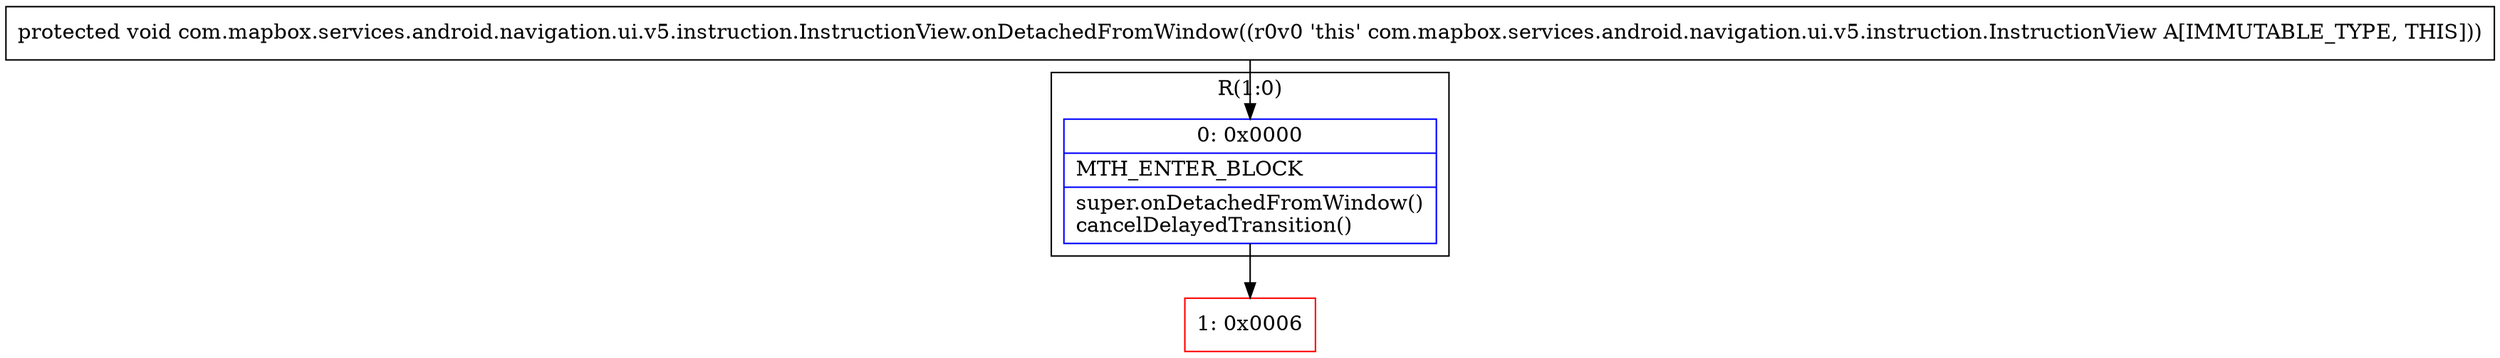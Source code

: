 digraph "CFG forcom.mapbox.services.android.navigation.ui.v5.instruction.InstructionView.onDetachedFromWindow()V" {
subgraph cluster_Region_1467606234 {
label = "R(1:0)";
node [shape=record,color=blue];
Node_0 [shape=record,label="{0\:\ 0x0000|MTH_ENTER_BLOCK\l|super.onDetachedFromWindow()\lcancelDelayedTransition()\l}"];
}
Node_1 [shape=record,color=red,label="{1\:\ 0x0006}"];
MethodNode[shape=record,label="{protected void com.mapbox.services.android.navigation.ui.v5.instruction.InstructionView.onDetachedFromWindow((r0v0 'this' com.mapbox.services.android.navigation.ui.v5.instruction.InstructionView A[IMMUTABLE_TYPE, THIS])) }"];
MethodNode -> Node_0;
Node_0 -> Node_1;
}

